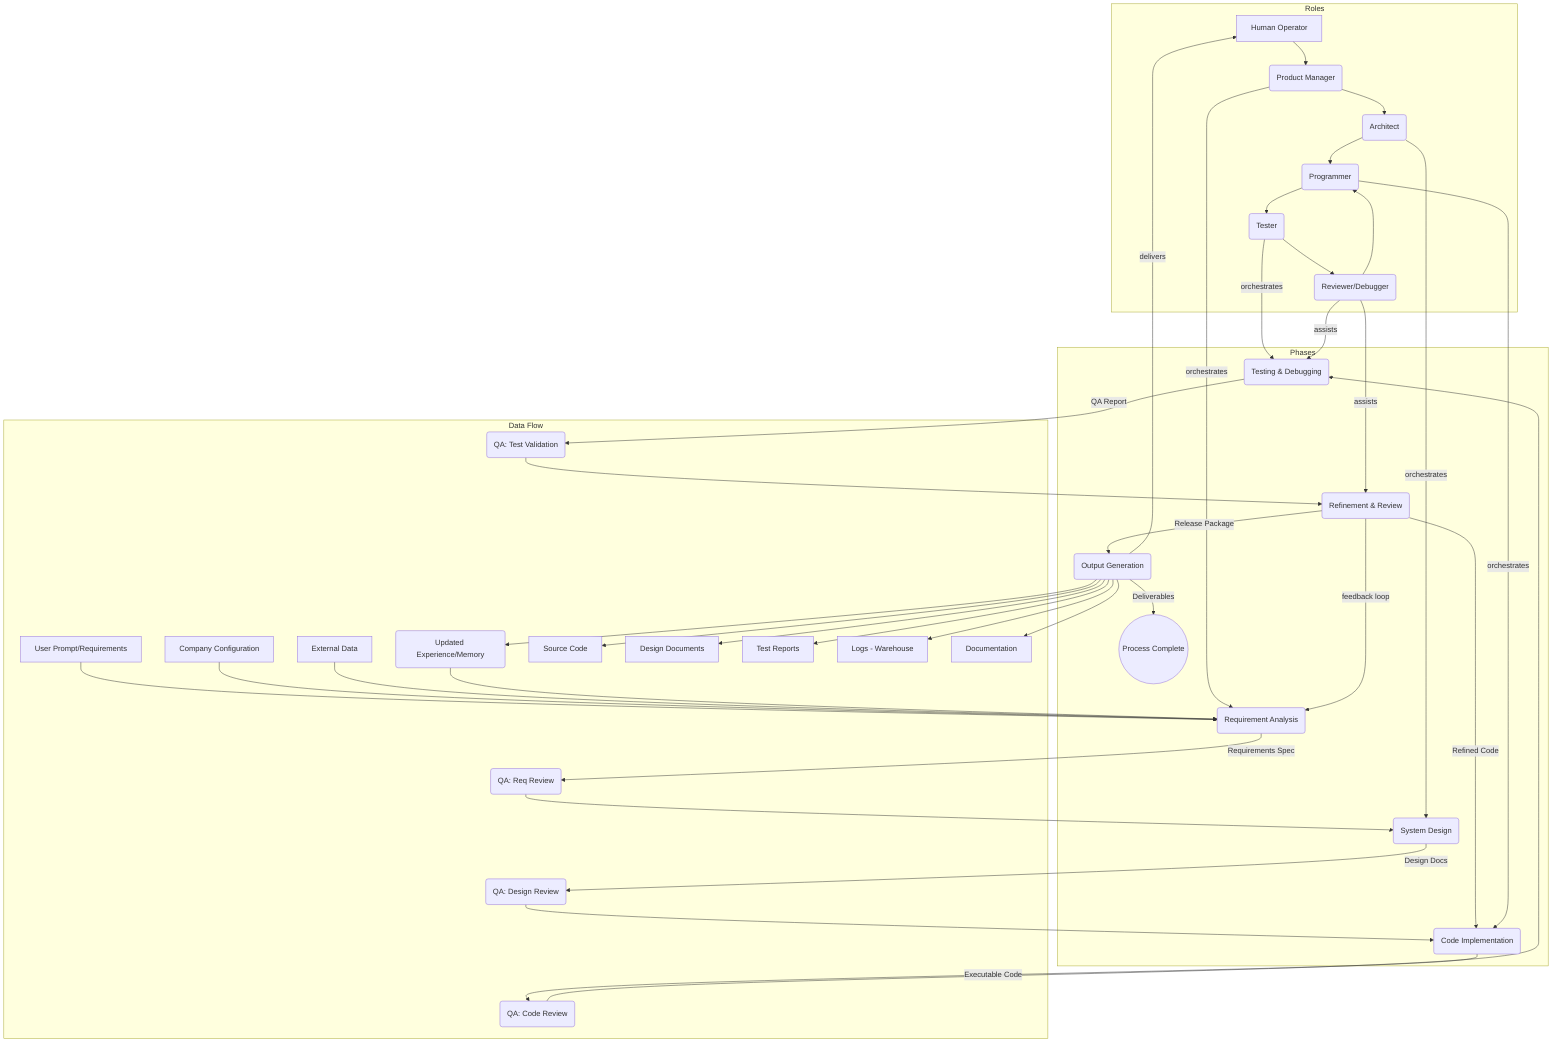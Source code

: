graph TD
    subgraph Roles
        A[Human Operator] --> PM(Product Manager)
        PM --> ARCH(Architect)
        ARCH --> PROG(Programmer)
        PROG --> TEST(Tester)
        TEST --> REV(Reviewer/Debugger)
        REV --> PROG
    end

    subgraph Phases
        P1(Requirement Analysis)
        P2(System Design)
        P3(Code Implementation)
        P4(Testing & Debugging)
        P5(Refinement & Review)
        P6(Output Generation)
        END((Process Complete))
    end

    subgraph Data Flow
        D1[User Prompt/Requirements] --> P1
        D2[Company Configuration] --> P1
        D3[External Data] --> P1
        D4[Experience/Memory] --> P1

        %% Outputs from each phase
        P1 -->|Requirements Spec| QA1(QA: Req Review) --> P2
        P2 -->|Design Docs| QA2(QA: Design Review) --> P3
        P3 -->|Executable Code| QA3(QA: Code Review) --> P4
        P4 -->|QA Report| QA4(QA: Test Validation) --> P5
        P5 -->|Refined Code| P3
        P5 -->|Release Package| P6
        P6 -->|Deliverables| END

        %% Final artifacts
        P6 --> D5[Source Code]
        P6 --> D6[Design Documents]
        P6 --> D7[Test Reports]
        P6 --> D8[Logs - Warehouse]
        P6 --> D9[Documentation]
        P6 --> D4(Updated Experience/Memory)
    end

    %% Orchestration
    PM -- orchestrates --> P1
    ARCH -- orchestrates --> P2
    PROG -- orchestrates --> P3
    TEST -- orchestrates --> P4
    REV -- assists --> P4
    REV -- assists --> P5
    P5 -- feedback loop --> P1
    P6 -- delivers --> A